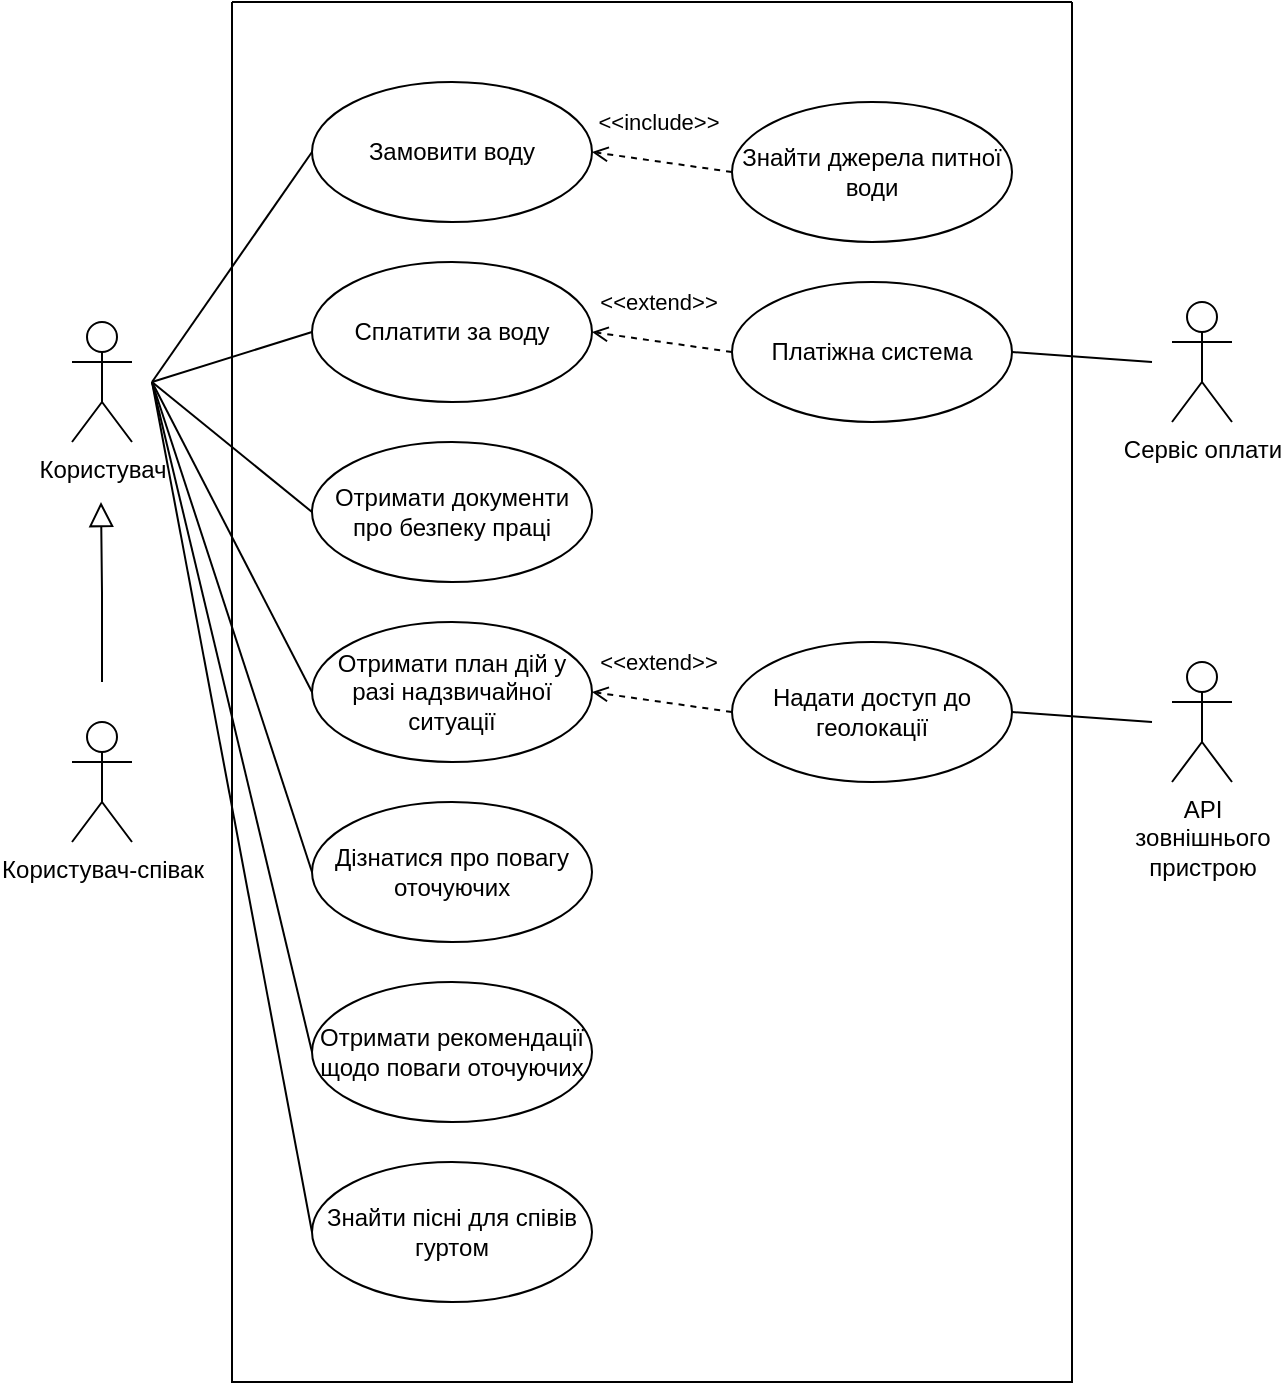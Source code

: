 <mxfile version="20.3.0" type="device"><diagram id="C5RBs43oDa-KdzZeNtuy" name="Page-1"><mxGraphModel dx="1127" dy="548" grid="1" gridSize="10" guides="1" tooltips="1" connect="1" arrows="1" fold="1" page="1" pageScale="1" pageWidth="827" pageHeight="1169" math="0" shadow="0"><root><mxCell id="WIyWlLk6GJQsqaUBKTNV-0"/><mxCell id="WIyWlLk6GJQsqaUBKTNV-1" parent="WIyWlLk6GJQsqaUBKTNV-0"/><mxCell id="zkfFHV4jXpPFQw0GAbJ--16" value="" style="endArrow=block;endSize=10;endFill=0;shadow=0;strokeWidth=1;rounded=0;edgeStyle=elbowEdgeStyle;elbow=vertical;" parent="WIyWlLk6GJQsqaUBKTNV-1" edge="1"><mxGeometry width="160" relative="1" as="geometry"><mxPoint x="115" y="370" as="sourcePoint"/><mxPoint x="114.5" y="280" as="targetPoint"/></mxGeometry></mxCell><mxCell id="jV0h9FnW70vNuzf3sFUd-6" style="rounded=0;orthogonalLoop=1;jettySize=auto;html=1;exitX=0;exitY=0.5;exitDx=0;exitDy=0;endArrow=none;endFill=0;" edge="1" parent="WIyWlLk6GJQsqaUBKTNV-1" source="HAlKXmDzrB93N0-EfDcC-3"><mxGeometry relative="1" as="geometry"><mxPoint x="140" y="220" as="targetPoint"/></mxGeometry></mxCell><mxCell id="HAlKXmDzrB93N0-EfDcC-4" value="Користувач" style="shape=umlActor;verticalLabelPosition=bottom;verticalAlign=top;html=1;" parent="WIyWlLk6GJQsqaUBKTNV-1" vertex="1"><mxGeometry x="100" y="190" width="30" height="60" as="geometry"/></mxCell><mxCell id="HAlKXmDzrB93N0-EfDcC-6" value="Користувач-співак" style="shape=umlActor;verticalLabelPosition=bottom;verticalAlign=top;html=1;" parent="WIyWlLk6GJQsqaUBKTNV-1" vertex="1"><mxGeometry x="100" y="390" width="30" height="60" as="geometry"/></mxCell><mxCell id="jV0h9FnW70vNuzf3sFUd-0" value="" style="swimlane;startSize=0;" vertex="1" parent="WIyWlLk6GJQsqaUBKTNV-1"><mxGeometry x="180" y="30" width="420" height="690" as="geometry"/></mxCell><mxCell id="jV0h9FnW70vNuzf3sFUd-1" value="Замовити воду" style="ellipse;whiteSpace=wrap;html=1;" vertex="1" parent="jV0h9FnW70vNuzf3sFUd-0"><mxGeometry x="40" y="40" width="140" height="70" as="geometry"/></mxCell><mxCell id="HAlKXmDzrB93N0-EfDcC-1" value="Знайти джерела питної води" style="ellipse;whiteSpace=wrap;html=1;" parent="jV0h9FnW70vNuzf3sFUd-0" vertex="1"><mxGeometry x="250" y="50" width="140" height="70" as="geometry"/></mxCell><mxCell id="jV0h9FnW70vNuzf3sFUd-3" value="" style="endArrow=open;shadow=0;strokeWidth=1;rounded=0;endFill=1;elbow=vertical;exitX=0;exitY=0.5;exitDx=0;exitDy=0;entryX=1;entryY=0.5;entryDx=0;entryDy=0;dashed=1;" edge="1" parent="jV0h9FnW70vNuzf3sFUd-0" source="HAlKXmDzrB93N0-EfDcC-1" target="jV0h9FnW70vNuzf3sFUd-1"><mxGeometry x="0.5" y="41" relative="1" as="geometry"><mxPoint x="150.0" y="140" as="sourcePoint"/><mxPoint x="180" y="193.333" as="targetPoint"/><mxPoint x="-40" y="32" as="offset"/></mxGeometry></mxCell><mxCell id="jV0h9FnW70vNuzf3sFUd-4" value="&amp;lt;&amp;lt;include&amp;gt;&amp;gt;" style="edgeLabel;html=1;align=center;verticalAlign=middle;resizable=0;points=[];" vertex="1" connectable="0" parent="jV0h9FnW70vNuzf3sFUd-3"><mxGeometry x="0.405" y="-1" relative="1" as="geometry"><mxPoint x="12" y="-17" as="offset"/></mxGeometry></mxCell><mxCell id="HAlKXmDzrB93N0-EfDcC-8" value="Платіжна система" style="ellipse;whiteSpace=wrap;html=1;" parent="jV0h9FnW70vNuzf3sFUd-0" vertex="1"><mxGeometry x="250" y="140" width="140" height="70" as="geometry"/></mxCell><mxCell id="HAlKXmDzrB93N0-EfDcC-3" value="Сплатити за воду" style="ellipse;whiteSpace=wrap;html=1;" parent="jV0h9FnW70vNuzf3sFUd-0" vertex="1"><mxGeometry x="40" y="130" width="140" height="70" as="geometry"/></mxCell><mxCell id="jV0h9FnW70vNuzf3sFUd-8" value="" style="endArrow=open;shadow=0;strokeWidth=1;rounded=0;endFill=1;elbow=vertical;exitX=0;exitY=0.5;exitDx=0;exitDy=0;entryX=1;entryY=0.5;entryDx=0;entryDy=0;dashed=1;" edge="1" parent="jV0h9FnW70vNuzf3sFUd-0" source="HAlKXmDzrB93N0-EfDcC-8" target="HAlKXmDzrB93N0-EfDcC-3"><mxGeometry x="0.5" y="41" relative="1" as="geometry"><mxPoint x="210.0" y="360" as="sourcePoint"/><mxPoint x="150.0" y="350" as="targetPoint"/><mxPoint x="-40" y="32" as="offset"/></mxGeometry></mxCell><mxCell id="jV0h9FnW70vNuzf3sFUd-9" value="&amp;lt;&amp;lt;extend&amp;gt;&amp;gt;" style="edgeLabel;html=1;align=center;verticalAlign=middle;resizable=0;points=[];" vertex="1" connectable="0" parent="jV0h9FnW70vNuzf3sFUd-8"><mxGeometry x="0.405" y="-1" relative="1" as="geometry"><mxPoint x="12" y="-17" as="offset"/></mxGeometry></mxCell><mxCell id="jV0h9FnW70vNuzf3sFUd-11" style="rounded=0;orthogonalLoop=1;jettySize=auto;html=1;endArrow=none;endFill=0;entryX=1;entryY=0.5;entryDx=0;entryDy=0;" edge="1" parent="jV0h9FnW70vNuzf3sFUd-0" target="HAlKXmDzrB93N0-EfDcC-8"><mxGeometry relative="1" as="geometry"><mxPoint x="460" y="180" as="sourcePoint"/><mxPoint x="350" y="225" as="targetPoint"/></mxGeometry></mxCell><mxCell id="jV0h9FnW70vNuzf3sFUd-12" value="Отримати документи про безпеку праці" style="ellipse;whiteSpace=wrap;html=1;" vertex="1" parent="jV0h9FnW70vNuzf3sFUd-0"><mxGeometry x="40" y="220" width="140" height="70" as="geometry"/></mxCell><mxCell id="jV0h9FnW70vNuzf3sFUd-14" value="Отримати план дій у разі надзвичайної ситуації" style="ellipse;whiteSpace=wrap;html=1;" vertex="1" parent="jV0h9FnW70vNuzf3sFUd-0"><mxGeometry x="40" y="310" width="140" height="70" as="geometry"/></mxCell><mxCell id="jV0h9FnW70vNuzf3sFUd-15" value="Дізнатися про повагу оточуючих" style="ellipse;whiteSpace=wrap;html=1;" vertex="1" parent="jV0h9FnW70vNuzf3sFUd-0"><mxGeometry x="40" y="400" width="140" height="70" as="geometry"/></mxCell><mxCell id="jV0h9FnW70vNuzf3sFUd-16" value="Отримати рекомендації щодо поваги оточуючих" style="ellipse;whiteSpace=wrap;html=1;" vertex="1" parent="jV0h9FnW70vNuzf3sFUd-0"><mxGeometry x="40" y="490" width="140" height="70" as="geometry"/></mxCell><mxCell id="jV0h9FnW70vNuzf3sFUd-20" value="Знайти пісні для співів гуртом" style="ellipse;whiteSpace=wrap;html=1;" vertex="1" parent="jV0h9FnW70vNuzf3sFUd-0"><mxGeometry x="40" y="580" width="140" height="70" as="geometry"/></mxCell><mxCell id="jV0h9FnW70vNuzf3sFUd-22" value="Надати доступ до геолокації" style="ellipse;whiteSpace=wrap;html=1;" vertex="1" parent="jV0h9FnW70vNuzf3sFUd-0"><mxGeometry x="250" y="320" width="140" height="70" as="geometry"/></mxCell><mxCell id="jV0h9FnW70vNuzf3sFUd-23" value="" style="endArrow=open;shadow=0;strokeWidth=1;rounded=0;endFill=1;elbow=vertical;exitX=0;exitY=0.5;exitDx=0;exitDy=0;entryX=1;entryY=0.5;entryDx=0;entryDy=0;dashed=1;" edge="1" parent="jV0h9FnW70vNuzf3sFUd-0" source="jV0h9FnW70vNuzf3sFUd-22" target="jV0h9FnW70vNuzf3sFUd-14"><mxGeometry x="0.5" y="41" relative="1" as="geometry"><mxPoint x="210.0" y="360" as="sourcePoint"/><mxPoint x="150.0" y="350" as="targetPoint"/><mxPoint x="-40" y="32" as="offset"/></mxGeometry></mxCell><mxCell id="jV0h9FnW70vNuzf3sFUd-24" value="&amp;lt;&amp;lt;extend&amp;gt;&amp;gt;" style="edgeLabel;html=1;align=center;verticalAlign=middle;resizable=0;points=[];" vertex="1" connectable="0" parent="jV0h9FnW70vNuzf3sFUd-23"><mxGeometry x="0.405" y="-1" relative="1" as="geometry"><mxPoint x="12" y="-17" as="offset"/></mxGeometry></mxCell><mxCell id="jV0h9FnW70vNuzf3sFUd-26" style="rounded=0;orthogonalLoop=1;jettySize=auto;html=1;endArrow=none;endFill=0;entryX=1;entryY=0.5;entryDx=0;entryDy=0;" edge="1" parent="jV0h9FnW70vNuzf3sFUd-0" target="jV0h9FnW70vNuzf3sFUd-22"><mxGeometry relative="1" as="geometry"><mxPoint x="460" y="360" as="sourcePoint"/><mxPoint x="350" y="225" as="targetPoint"/></mxGeometry></mxCell><mxCell id="jV0h9FnW70vNuzf3sFUd-5" value="Сервіс оплати" style="shape=umlActor;verticalLabelPosition=bottom;verticalAlign=top;html=1;" vertex="1" parent="WIyWlLk6GJQsqaUBKTNV-1"><mxGeometry x="650" y="180" width="30" height="60" as="geometry"/></mxCell><mxCell id="jV0h9FnW70vNuzf3sFUd-7" style="edgeStyle=none;rounded=0;orthogonalLoop=1;jettySize=auto;html=1;exitX=0;exitY=0.5;exitDx=0;exitDy=0;endArrow=none;endFill=0;" edge="1" parent="WIyWlLk6GJQsqaUBKTNV-1" source="jV0h9FnW70vNuzf3sFUd-1"><mxGeometry relative="1" as="geometry"><mxPoint x="140" y="220" as="targetPoint"/></mxGeometry></mxCell><mxCell id="jV0h9FnW70vNuzf3sFUd-13" style="rounded=0;orthogonalLoop=1;jettySize=auto;html=1;exitX=0;exitY=0.5;exitDx=0;exitDy=0;endArrow=none;endFill=0;" edge="1" parent="WIyWlLk6GJQsqaUBKTNV-1" source="jV0h9FnW70vNuzf3sFUd-12"><mxGeometry relative="1" as="geometry"><mxPoint x="230.0" y="205" as="sourcePoint"/><mxPoint x="140" y="220" as="targetPoint"/></mxGeometry></mxCell><mxCell id="jV0h9FnW70vNuzf3sFUd-17" style="rounded=0;orthogonalLoop=1;jettySize=auto;html=1;exitX=0;exitY=0.5;exitDx=0;exitDy=0;endArrow=none;endFill=0;" edge="1" parent="WIyWlLk6GJQsqaUBKTNV-1" source="jV0h9FnW70vNuzf3sFUd-14"><mxGeometry relative="1" as="geometry"><mxPoint x="230.0" y="205" as="sourcePoint"/><mxPoint x="140" y="220" as="targetPoint"/></mxGeometry></mxCell><mxCell id="jV0h9FnW70vNuzf3sFUd-18" style="rounded=0;orthogonalLoop=1;jettySize=auto;html=1;exitX=0;exitY=0.5;exitDx=0;exitDy=0;endArrow=none;endFill=0;" edge="1" parent="WIyWlLk6GJQsqaUBKTNV-1" source="jV0h9FnW70vNuzf3sFUd-15"><mxGeometry relative="1" as="geometry"><mxPoint x="230.0" y="205" as="sourcePoint"/><mxPoint x="140" y="220" as="targetPoint"/></mxGeometry></mxCell><mxCell id="jV0h9FnW70vNuzf3sFUd-19" style="rounded=0;orthogonalLoop=1;jettySize=auto;html=1;exitX=0;exitY=0.5;exitDx=0;exitDy=0;endArrow=none;endFill=0;" edge="1" parent="WIyWlLk6GJQsqaUBKTNV-1" source="jV0h9FnW70vNuzf3sFUd-16"><mxGeometry relative="1" as="geometry"><mxPoint x="230.0" y="205" as="sourcePoint"/><mxPoint x="140" y="220" as="targetPoint"/></mxGeometry></mxCell><mxCell id="jV0h9FnW70vNuzf3sFUd-21" style="rounded=0;orthogonalLoop=1;jettySize=auto;html=1;exitX=0;exitY=0.5;exitDx=0;exitDy=0;endArrow=none;endFill=0;" edge="1" parent="WIyWlLk6GJQsqaUBKTNV-1" source="jV0h9FnW70vNuzf3sFUd-20"><mxGeometry relative="1" as="geometry"><mxPoint x="230.0" y="205" as="sourcePoint"/><mxPoint x="140" y="220" as="targetPoint"/></mxGeometry></mxCell><mxCell id="jV0h9FnW70vNuzf3sFUd-25" value="API&lt;br&gt;зовнішнього&lt;br&gt;пристрою" style="shape=umlActor;verticalLabelPosition=bottom;verticalAlign=top;html=1;" vertex="1" parent="WIyWlLk6GJQsqaUBKTNV-1"><mxGeometry x="650" y="360" width="30" height="60" as="geometry"/></mxCell></root></mxGraphModel></diagram></mxfile>